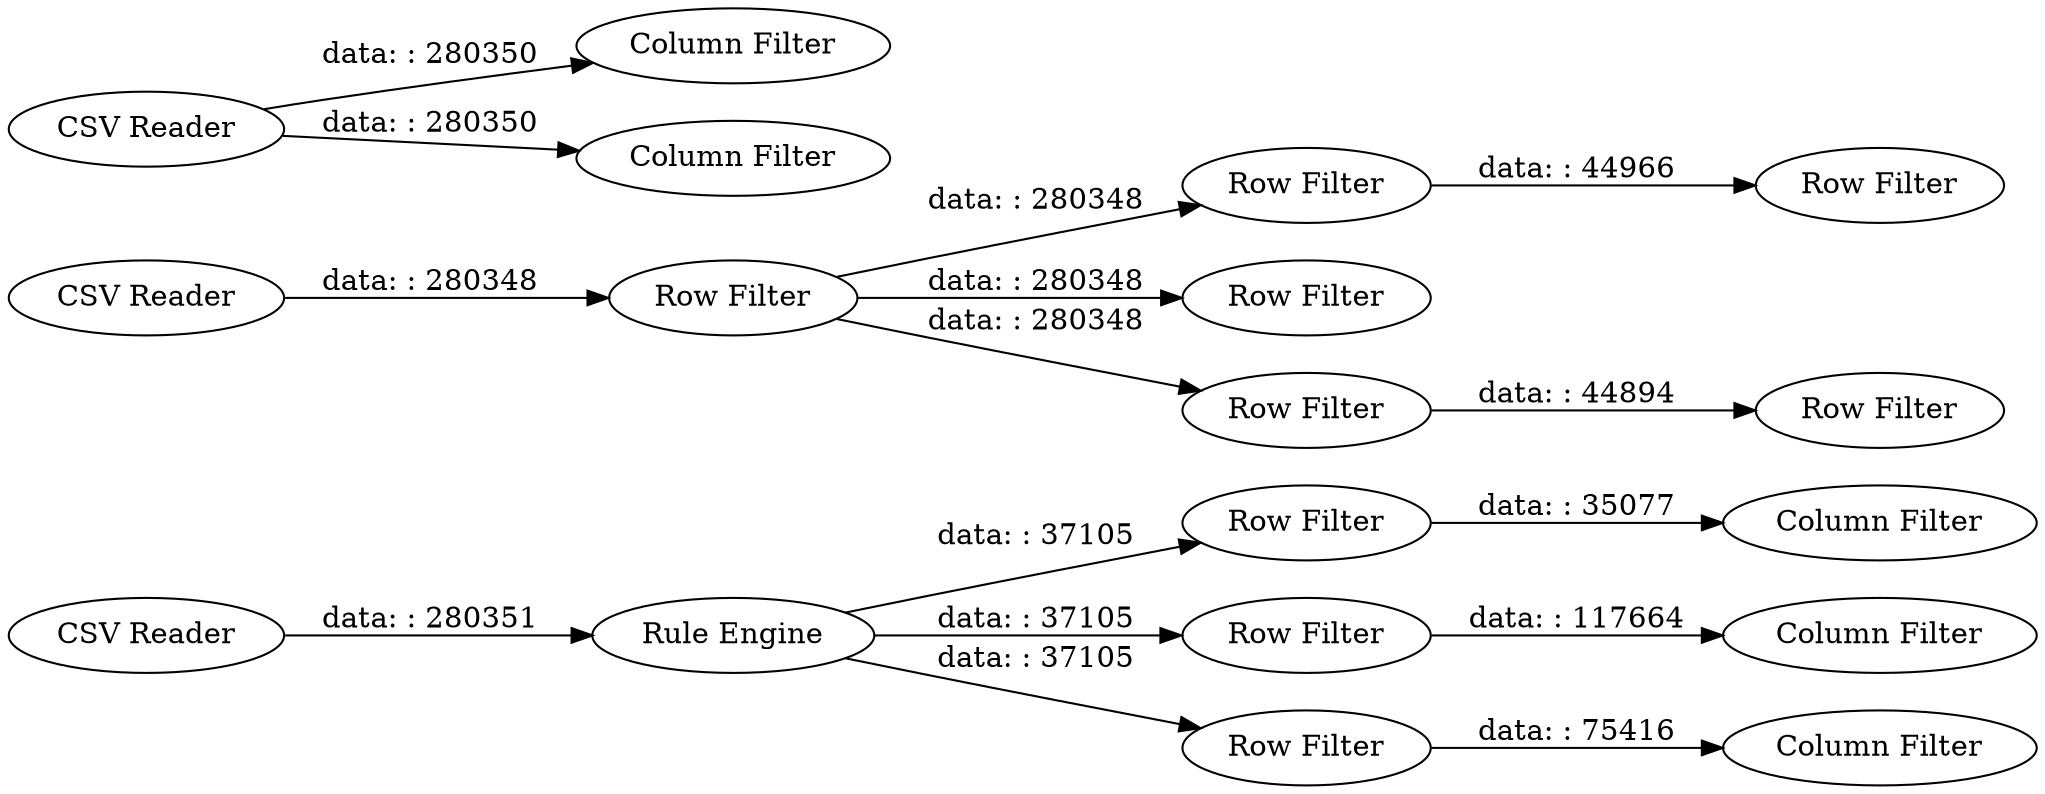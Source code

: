 digraph {
	"152755093009832304_37" [label="CSV Reader"]
	"152755093009832304_29" [label="Row Filter"]
	"152755093009832304_43" [label="Column Filter"]
	"152755093009832304_41" [label="Row Filter"]
	"152755093009832304_39" [label="Row Filter"]
	"152755093009832304_32" [label="Row Filter"]
	"152755093009832304_28" [label="Row Filter"]
	"152755093009832304_34" [label="Column Filter"]
	"152755093009832304_1" [label="CSV Reader"]
	"152755093009832304_31" [label="Row Filter"]
	"152755093009832304_42" [label="Column Filter"]
	"152755093009832304_35" [label="CSV Reader"]
	"152755093009832304_36" [label="Rule Engine"]
	"152755093009832304_38" [label="Row Filter"]
	"152755093009832304_40" [label="Column Filter"]
	"152755093009832304_33" [label="Column Filter"]
	"152755093009832304_27" [label="Row Filter"]
	"152755093009832304_30" [label="Row Filter"]
	"152755093009832304_36" -> "152755093009832304_39" [label="data: : 37105"]
	"152755093009832304_35" -> "152755093009832304_33" [label="data: : 280350"]
	"152755093009832304_39" -> "152755093009832304_42" [label="data: : 117664"]
	"152755093009832304_37" -> "152755093009832304_36" [label="data: : 280351"]
	"152755093009832304_27" -> "152755093009832304_28" [label="data: : 280348"]
	"152755093009832304_36" -> "152755093009832304_38" [label="data: : 37105"]
	"152755093009832304_1" -> "152755093009832304_27" [label="data: : 280348"]
	"152755093009832304_35" -> "152755093009832304_34" [label="data: : 280350"]
	"152755093009832304_27" -> "152755093009832304_29" [label="data: : 280348"]
	"152755093009832304_29" -> "152755093009832304_32" [label="data: : 44966"]
	"152755093009832304_27" -> "152755093009832304_30" [label="data: : 280348"]
	"152755093009832304_36" -> "152755093009832304_41" [label="data: : 37105"]
	"152755093009832304_30" -> "152755093009832304_31" [label="data: : 44894"]
	"152755093009832304_38" -> "152755093009832304_40" [label="data: : 75416"]
	"152755093009832304_41" -> "152755093009832304_43" [label="data: : 35077"]
	rankdir=LR
}

